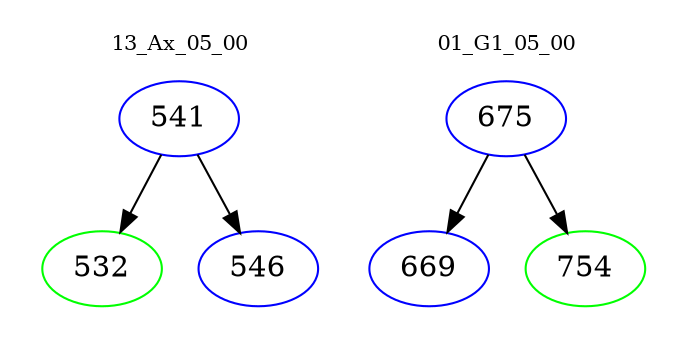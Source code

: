 digraph{
subgraph cluster_0 {
color = white
label = "13_Ax_05_00";
fontsize=10;
T0_541 [label="541", color="blue"]
T0_541 -> T0_532 [color="black"]
T0_532 [label="532", color="green"]
T0_541 -> T0_546 [color="black"]
T0_546 [label="546", color="blue"]
}
subgraph cluster_1 {
color = white
label = "01_G1_05_00";
fontsize=10;
T1_675 [label="675", color="blue"]
T1_675 -> T1_669 [color="black"]
T1_669 [label="669", color="blue"]
T1_675 -> T1_754 [color="black"]
T1_754 [label="754", color="green"]
}
}

